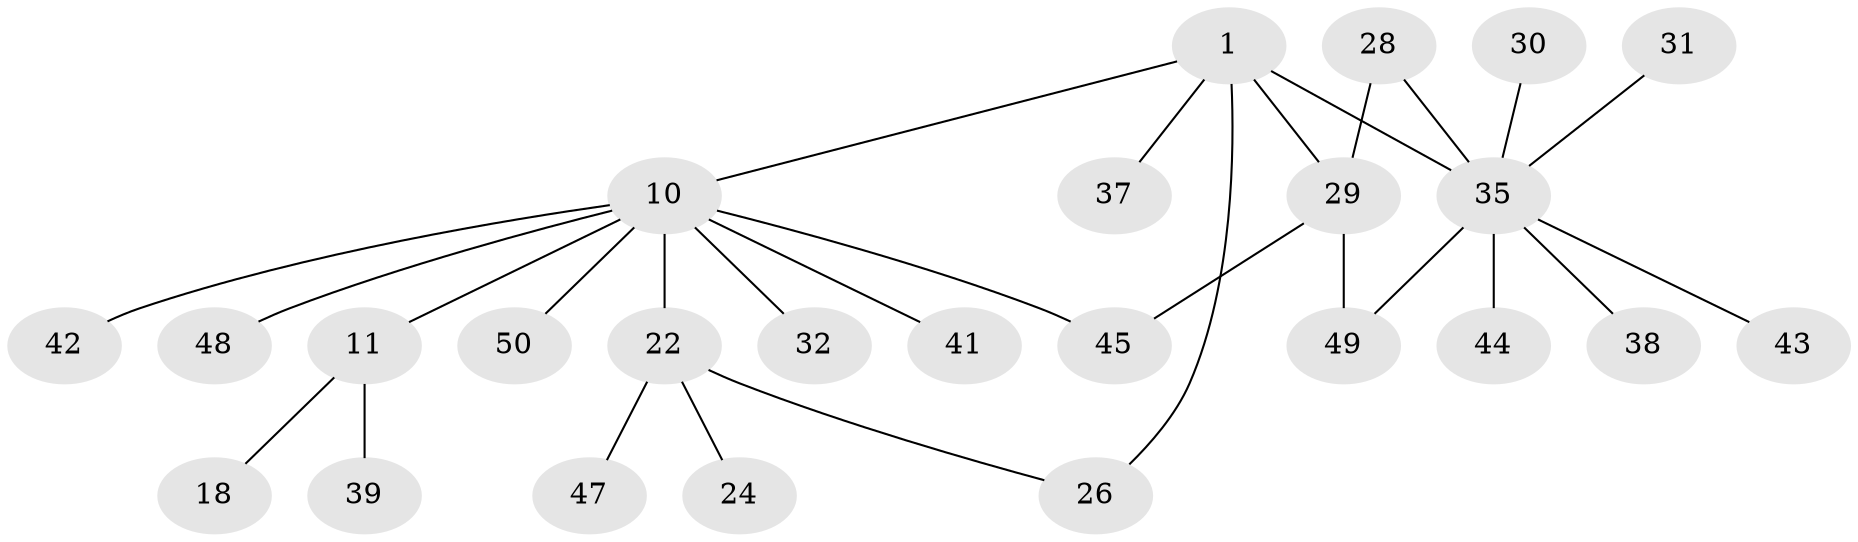 // original degree distribution, {10: 0.02, 8: 0.04, 2: 0.22, 5: 0.04, 6: 0.04, 3: 0.12, 4: 0.04, 1: 0.48}
// Generated by graph-tools (version 1.1) at 2025/47/03/09/25 04:47:41]
// undirected, 25 vertices, 28 edges
graph export_dot {
graph [start="1"]
  node [color=gray90,style=filled];
  1;
  10 [super="+2"];
  11 [super="+9"];
  18;
  22 [super="+19"];
  24;
  26;
  28;
  29 [super="+6"];
  30;
  31;
  32;
  35 [super="+7+14+17+25"];
  37 [super="+36"];
  38;
  39 [super="+21"];
  41;
  42;
  43 [super="+13"];
  44;
  45 [super="+16"];
  47;
  48;
  49 [super="+33+46"];
  50 [super="+40"];
  1 -- 10 [weight=2];
  1 -- 26;
  1 -- 29 [weight=2];
  1 -- 37;
  1 -- 35 [weight=3];
  10 -- 11 [weight=2];
  10 -- 41;
  10 -- 45;
  10 -- 32;
  10 -- 42;
  10 -- 48;
  10 -- 22 [weight=2];
  10 -- 50;
  11 -- 18;
  11 -- 39;
  22 -- 26;
  22 -- 24;
  22 -- 47;
  28 -- 29;
  28 -- 35;
  29 -- 49;
  29 -- 45;
  30 -- 35;
  31 -- 35;
  35 -- 38;
  35 -- 43;
  35 -- 44;
  35 -- 49;
}
